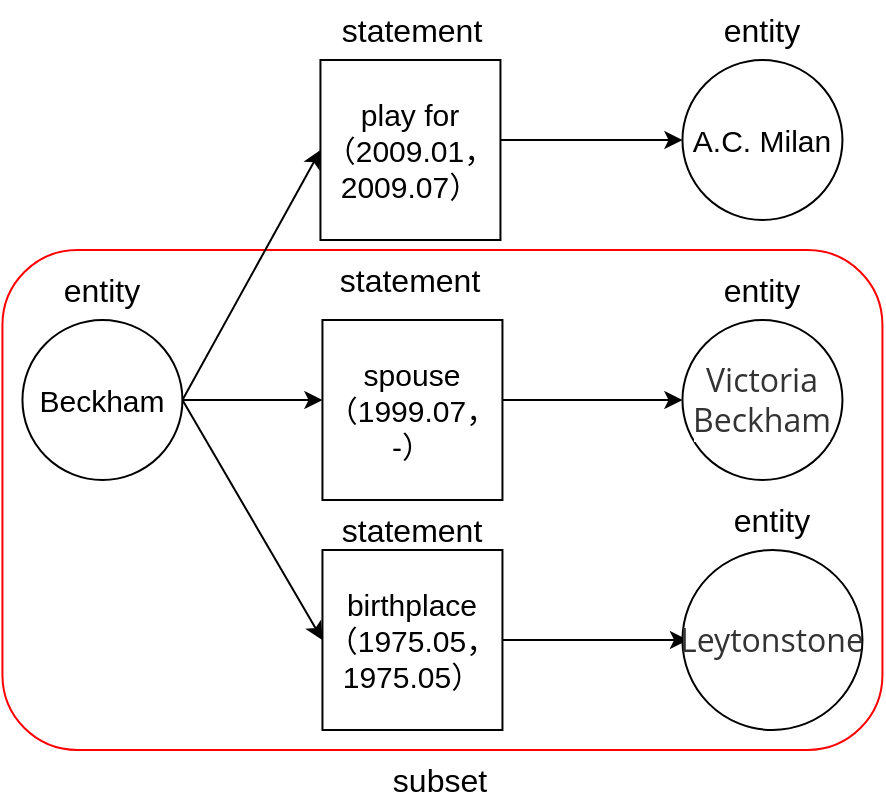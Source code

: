 <mxfile version="16.4.3" type="github">
  <diagram id="Dw9PjmEnBSVlW7WKruL_" name="Page-1">
    <mxGraphModel dx="1422" dy="809" grid="1" gridSize="10" guides="1" tooltips="1" connect="1" arrows="1" fold="1" page="1" pageScale="1" pageWidth="827" pageHeight="1169" math="0" shadow="0">
      <root>
        <mxCell id="0" />
        <mxCell id="1" parent="0" />
        <mxCell id="Zcxb-QbjdMKUQoeVYBM3-1" value="" style="rounded=1;whiteSpace=wrap;html=1;fontSize=16;strokeColor=#FF0000;fillColor=none;" vertex="1" parent="1">
          <mxGeometry x="97.22" y="195" width="440" height="250" as="geometry" />
        </mxCell>
        <mxCell id="Zcxb-QbjdMKUQoeVYBM3-3" value="Beckham" style="ellipse;whiteSpace=wrap;html=1;aspect=fixed;fontSize=15;" vertex="1" parent="1">
          <mxGeometry x="107.223" y="230" width="80" height="80" as="geometry" />
        </mxCell>
        <mxCell id="Zcxb-QbjdMKUQoeVYBM3-4" value="play for&lt;br&gt;（2009.01，&lt;br&gt;2009.07）" style="whiteSpace=wrap;html=1;aspect=fixed;fontSize=15;" vertex="1" parent="1">
          <mxGeometry x="256.223" y="100" width="90" height="90" as="geometry" />
        </mxCell>
        <mxCell id="Zcxb-QbjdMKUQoeVYBM3-5" value="entity" style="text;html=1;strokeColor=none;fillColor=none;align=center;verticalAlign=middle;whiteSpace=wrap;rounded=0;fontSize=16;" vertex="1" parent="1">
          <mxGeometry x="117.223" y="200" width="60" height="30" as="geometry" />
        </mxCell>
        <mxCell id="Zcxb-QbjdMKUQoeVYBM3-6" value="statement" style="text;html=1;strokeColor=none;fillColor=none;align=center;verticalAlign=middle;whiteSpace=wrap;rounded=0;fontSize=16;" vertex="1" parent="1">
          <mxGeometry x="272.223" y="70" width="60" height="30" as="geometry" />
        </mxCell>
        <mxCell id="Zcxb-QbjdMKUQoeVYBM3-7" style="edgeStyle=orthogonalEdgeStyle;rounded=0;orthogonalLoop=1;jettySize=auto;html=1;exitX=1;exitY=0.5;exitDx=0;exitDy=0;fontSize=16;strokeWidth=1;" edge="1" parent="1">
          <mxGeometry relative="1" as="geometry">
            <mxPoint x="437.223" y="270" as="targetPoint" />
            <mxPoint x="347.223" y="270" as="sourcePoint" />
          </mxGeometry>
        </mxCell>
        <mxCell id="Zcxb-QbjdMKUQoeVYBM3-10" value="spouse&lt;br&gt;（1999.07，&lt;br&gt;-）" style="whiteSpace=wrap;html=1;aspect=fixed;fontSize=15;" vertex="1" parent="1">
          <mxGeometry x="257.223" y="230" width="90" height="90" as="geometry" />
        </mxCell>
        <mxCell id="Zcxb-QbjdMKUQoeVYBM3-11" value="statement" style="text;html=1;strokeColor=none;fillColor=none;align=center;verticalAlign=middle;whiteSpace=wrap;rounded=0;fontSize=16;" vertex="1" parent="1">
          <mxGeometry x="271.223" y="195" width="60" height="30" as="geometry" />
        </mxCell>
        <mxCell id="Zcxb-QbjdMKUQoeVYBM3-12" value="statement" style="text;html=1;strokeColor=none;fillColor=none;align=center;verticalAlign=middle;whiteSpace=wrap;rounded=0;fontSize=16;" vertex="1" parent="1">
          <mxGeometry x="272.223" y="320" width="60" height="30" as="geometry" />
        </mxCell>
        <mxCell id="Zcxb-QbjdMKUQoeVYBM3-13" value="" style="endArrow=classic;html=1;rounded=0;fontSize=16;strokeWidth=1;entryX=0;entryY=0.5;entryDx=0;entryDy=0;" edge="1" parent="1" target="Zcxb-QbjdMKUQoeVYBM3-4">
          <mxGeometry width="50" height="50" relative="1" as="geometry">
            <mxPoint x="187.223" y="270" as="sourcePoint" />
            <mxPoint x="237.223" y="220" as="targetPoint" />
          </mxGeometry>
        </mxCell>
        <mxCell id="Zcxb-QbjdMKUQoeVYBM3-14" value="" style="endArrow=classic;html=1;rounded=0;fontSize=16;strokeWidth=1;entryX=0;entryY=0.5;entryDx=0;entryDy=0;" edge="1" parent="1">
          <mxGeometry width="50" height="50" relative="1" as="geometry">
            <mxPoint x="187.223" y="270" as="sourcePoint" />
            <mxPoint x="257.223" y="270" as="targetPoint" />
          </mxGeometry>
        </mxCell>
        <mxCell id="Zcxb-QbjdMKUQoeVYBM3-16" value="" style="endArrow=classic;html=1;rounded=0;fontSize=16;strokeWidth=1;entryX=0;entryY=0.5;entryDx=0;entryDy=0;" edge="1" parent="1" target="Zcxb-QbjdMKUQoeVYBM3-17">
          <mxGeometry width="50" height="50" relative="1" as="geometry">
            <mxPoint x="346.223" y="140" as="sourcePoint" />
            <mxPoint x="436.223" y="270" as="targetPoint" />
          </mxGeometry>
        </mxCell>
        <mxCell id="Zcxb-QbjdMKUQoeVYBM3-17" value="A.C. Milan" style="ellipse;whiteSpace=wrap;html=1;aspect=fixed;fontSize=15;" vertex="1" parent="1">
          <mxGeometry x="437.223" y="100" width="80" height="80" as="geometry" />
        </mxCell>
        <mxCell id="Zcxb-QbjdMKUQoeVYBM3-18" value="entity" style="text;html=1;strokeColor=none;fillColor=none;align=center;verticalAlign=middle;whiteSpace=wrap;rounded=0;fontSize=16;" vertex="1" parent="1">
          <mxGeometry x="447.223" y="200" width="60" height="30" as="geometry" />
        </mxCell>
        <mxCell id="Zcxb-QbjdMKUQoeVYBM3-19" value="&lt;span style=&quot;color: rgb(51 , 51 , 51) ; font-family: &amp;#34;open sans&amp;#34; , &amp;#34;clear sans&amp;#34; , &amp;#34;helvetica neue&amp;#34; , &amp;#34;helvetica&amp;#34; , &amp;#34;arial&amp;#34; , sans-serif ; font-size: 16px ; background-color: rgb(255 , 255 , 255)&quot;&gt;Victoria Beckham&lt;/span&gt;" style="ellipse;whiteSpace=wrap;html=1;aspect=fixed;fontSize=15;" vertex="1" parent="1">
          <mxGeometry x="437.223" y="230" width="80" height="80" as="geometry" />
        </mxCell>
        <mxCell id="Zcxb-QbjdMKUQoeVYBM3-20" value="entity" style="text;html=1;strokeColor=none;fillColor=none;align=center;verticalAlign=middle;whiteSpace=wrap;rounded=0;fontSize=16;" vertex="1" parent="1">
          <mxGeometry x="447.223" y="70" width="60" height="30" as="geometry" />
        </mxCell>
        <mxCell id="Zcxb-QbjdMKUQoeVYBM3-34" value="subset" style="text;html=1;strokeColor=none;fillColor=none;align=center;verticalAlign=middle;whiteSpace=wrap;rounded=0;fontSize=16;" vertex="1" parent="1">
          <mxGeometry x="286.223" y="445" width="60" height="30" as="geometry" />
        </mxCell>
        <mxCell id="Zcxb-QbjdMKUQoeVYBM3-40" style="edgeStyle=orthogonalEdgeStyle;rounded=0;orthogonalLoop=1;jettySize=auto;html=1;exitX=1;exitY=0.5;exitDx=0;exitDy=0;fontSize=16;strokeWidth=1;" edge="1" parent="1" source="Zcxb-QbjdMKUQoeVYBM3-38">
          <mxGeometry relative="1" as="geometry">
            <mxPoint x="440" y="390" as="targetPoint" />
          </mxGeometry>
        </mxCell>
        <mxCell id="Zcxb-QbjdMKUQoeVYBM3-38" value="birthplace&lt;br&gt;（1975.05，&lt;br&gt;1975.05）" style="whiteSpace=wrap;html=1;aspect=fixed;fontSize=15;" vertex="1" parent="1">
          <mxGeometry x="257.223" y="345" width="90" height="90" as="geometry" />
        </mxCell>
        <mxCell id="Zcxb-QbjdMKUQoeVYBM3-39" value="" style="endArrow=classic;html=1;rounded=0;fontSize=16;strokeWidth=1;exitX=1;exitY=0.5;exitDx=0;exitDy=0;entryX=0;entryY=0.5;entryDx=0;entryDy=0;" edge="1" parent="1" source="Zcxb-QbjdMKUQoeVYBM3-3" target="Zcxb-QbjdMKUQoeVYBM3-38">
          <mxGeometry width="50" height="50" relative="1" as="geometry">
            <mxPoint x="390" y="440" as="sourcePoint" />
            <mxPoint x="440" y="390" as="targetPoint" />
          </mxGeometry>
        </mxCell>
        <mxCell id="Zcxb-QbjdMKUQoeVYBM3-41" value="&lt;font color=&quot;#333333&quot; face=&quot;open sans, clear sans, helvetica neue, helvetica, arial, sans-serif&quot;&gt;&lt;span style=&quot;font-size: 16px&quot;&gt;Leytonstone&lt;/span&gt;&lt;/font&gt;" style="ellipse;whiteSpace=wrap;html=1;aspect=fixed;fontSize=15;" vertex="1" parent="1">
          <mxGeometry x="437.22" y="345" width="90" height="90" as="geometry" />
        </mxCell>
        <mxCell id="Zcxb-QbjdMKUQoeVYBM3-42" value="entity" style="text;html=1;strokeColor=none;fillColor=none;align=center;verticalAlign=middle;whiteSpace=wrap;rounded=0;fontSize=16;" vertex="1" parent="1">
          <mxGeometry x="452.223" y="315" width="60" height="30" as="geometry" />
        </mxCell>
      </root>
    </mxGraphModel>
  </diagram>
</mxfile>

